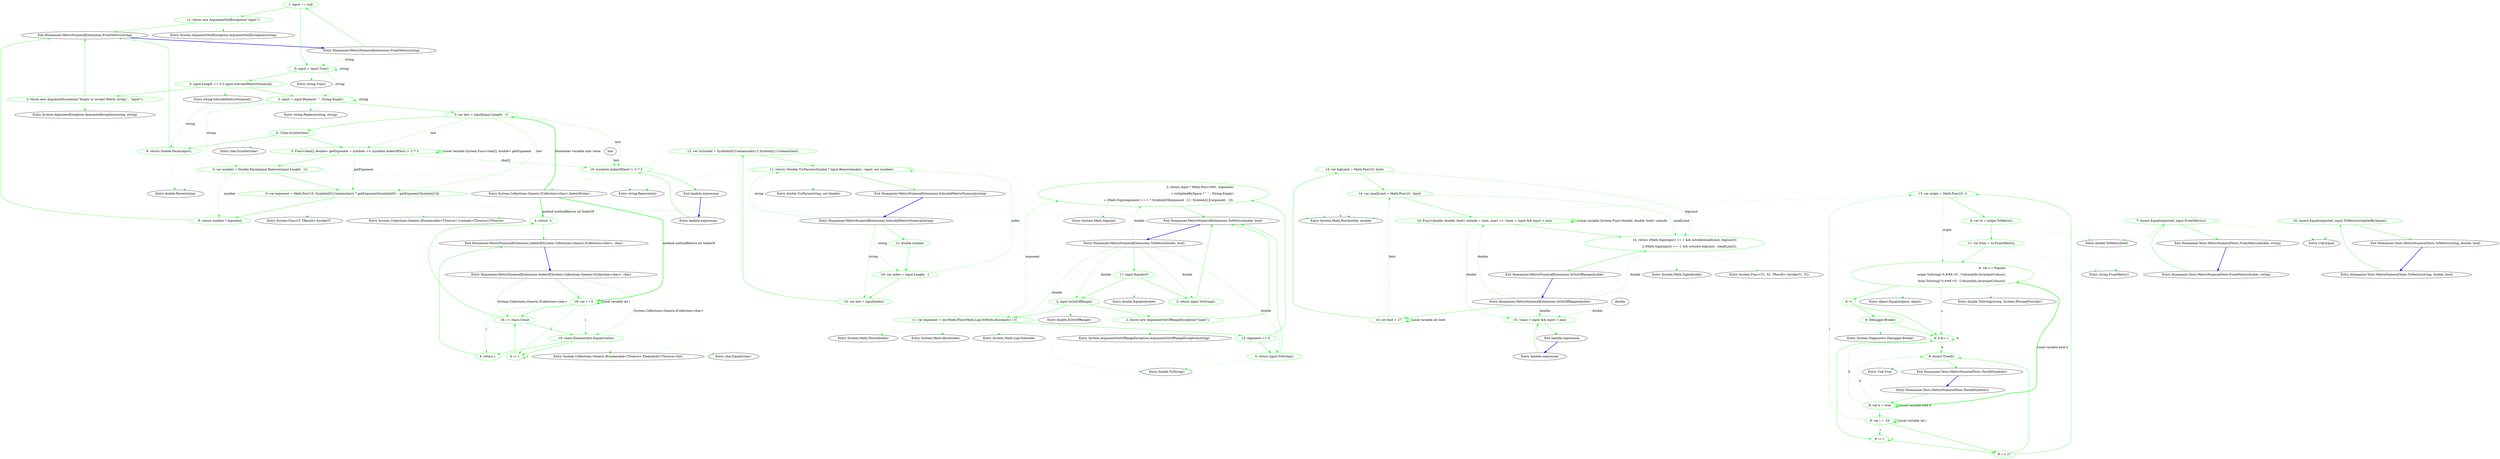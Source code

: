 digraph  {
d1 [cluster="Humanizer.MetricNumeralExtensions.FromMetric(string)", color=green, community=0, label="1: input == null", span="82-82"];
d0 [cluster="Humanizer.MetricNumeralExtensions.FromMetric(string)", label="Entry Humanizer.MetricNumeralExtensions.FromMetric(string)", span="80-80"];
d2 [cluster="Humanizer.MetricNumeralExtensions.FromMetric(string)", color=green, community=0, label="11: throw new ArgumentNullException(''input'');", span="82-82"];
d3 [cluster="Humanizer.MetricNumeralExtensions.FromMetric(string)", color=green, community=0, label="0: input = input.Trim()", span="83-83"];
d4 [cluster="Humanizer.MetricNumeralExtensions.FromMetric(string)", color=green, community=0, label="0: input.Length == 0 || input.IsInvalidMetricNumeral()", span="84-84"];
d16 [cluster="string.Trim()", label="Entry string.Trim()", span="0-0"];
d6 [cluster="Humanizer.MetricNumeralExtensions.FromMetric(string)", color=green, community=0, label="3: input = input.Replace('' '', String.Empty)", span="86-86"];
d14 [cluster="Humanizer.MetricNumeralExtensions.FromMetric(string)", label="Exit Humanizer.MetricNumeralExtensions.FromMetric(string)", span="80-80"];
d15 [cluster="System.ArgumentNullException.ArgumentNullException(string)", label="Entry System.ArgumentNullException.ArgumentNullException(string)", span="0-0"];
d5 [cluster="Humanizer.MetricNumeralExtensions.FromMetric(string)", color=green, community=0, label="2: throw new ArgumentException(''Empty or invalid Metric string.'', ''input'');", span="85-85"];
d17 [cluster="string.IsInvalidMetricNumeral()", label="Entry string.IsInvalidMetricNumeral()", span="146-146"];
d7 [cluster="Humanizer.MetricNumeralExtensions.FromMetric(string)", color=green, community=0, label="5: var last = input[input.Length - 1]", span="87-87"];
d19 [cluster="string.Replace(string, string)", label="Entry string.Replace(string, string)", span="0-0"];
d9 [cluster="Humanizer.MetricNumeralExtensions.FromMetric(string)", color=green, community=0, label="9: return Double.Parse(input);", span="88-88"];
d11 [cluster="Humanizer.MetricNumeralExtensions.FromMetric(string)", color=green, community=0, label="0: var number = Double.Parse(input.Remove(input.Length - 1))", span="90-90"];
d18 [cluster="System.ArgumentException.ArgumentException(string, string)", label="Entry System.ArgumentException.ArgumentException(string, string)", span="0-0"];
d29 [cluster="System.Collections.Generic.ICollection<char>.IndexOf(char)", label="Entry System.Collections.Generic.ICollection<char>.IndexOf(char)", span="164-164"];
d8 [cluster="Humanizer.MetricNumeralExtensions.FromMetric(string)", color=green, community=0, label="0: !Char.IsLetter(last)", span="88-88"];
d10 [cluster="Humanizer.MetricNumeralExtensions.FromMetric(string)", color=green, community=0, label="5: Func<char[], double> getExponent = symbols => (symbols.IndexOf(last) + 1) * 3", span="89-89"];
d27 [cluster="lambda expression", color=green, community=0, label="19: (symbols.IndexOf(last) + 1) * 3", span="89-89"];
d12 [cluster="Humanizer.MetricNumeralExtensions.FromMetric(string)", color=green, community=0, label="0: var exponent = Math.Pow(10, Symbols[0].Contains(last) ? getExponent(Symbols[0]) : -getExponent(Symbols[1]))", span="91-91"];
d21 [cluster="double.Parse(string)", label="Entry double.Parse(string)", span="0-0"];
d22 [cluster="string.Remove(int)", label="Entry string.Remove(int)", span="0-0"];
d13 [cluster="Humanizer.MetricNumeralExtensions.FromMetric(string)", color=green, community=0, label="9: return number * exponent;", span="92-92"];
d20 [cluster="char.IsLetter(char)", label="Entry char.IsLetter(char)", span="0-0"];
d78 [label=last, span=""];
d26 [cluster="lambda expression", label="Entry lambda expression", span="89-89"];
d28 [cluster="lambda expression", label="Exit lambda expression", span="89-89"];
d23 [cluster="System.Collections.Generic.IEnumerable<TSource>.Contains<TSource>(TSource)", label="Entry System.Collections.Generic.IEnumerable<TSource>.Contains<TSource>(TSource)", span="0-0"];
d24 [cluster="System.Func<T, TResult>.Invoke(T)", label="Entry System.Func<T, TResult>.Invoke(T)", span="0-0"];
d25 [cluster="System.Math.Pow(double, double)", label="Entry System.Math.Pow(double, double)", span="0-0"];
d31 [cluster="Humanizer.MetricNumeralExtensions.ToMetric(double, bool)", color=green, community=0, label="17: input.Equals(0)", span="112-112"];
d30 [cluster="Humanizer.MetricNumeralExtensions.ToMetric(double, bool)", label="Entry Humanizer.MetricNumeralExtensions.ToMetric(double, bool)", span="110-110"];
d32 [cluster="Humanizer.MetricNumeralExtensions.ToMetric(double, bool)", color=green, community=0, label="3: return input.ToString();", span="112-112"];
d33 [cluster="Humanizer.MetricNumeralExtensions.ToMetric(double, bool)", color=green, community=0, label="2: input.IsOutOfRange()", span="113-113"];
d40 [cluster="double.Equals(double)", label="Entry double.Equals(double)", span="0-0"];
d39 [cluster="Humanizer.MetricNumeralExtensions.ToMetric(double, bool)", label="Exit Humanizer.MetricNumeralExtensions.ToMetric(double, bool)", span="110-110"];
d41 [cluster="double.ToString()", label="Entry double.ToString()", span="0-0"];
d34 [cluster="Humanizer.MetricNumeralExtensions.ToMetric(double, bool)", color=green, community=0, label="2: throw new ArgumentOutOfRangeException(''input'');", span="113-113"];
d35 [cluster="Humanizer.MetricNumeralExtensions.ToMetric(double, bool)", color=green, community=0, label="11: var exponent = (int)Math.Floor(Math.Log10(Math.Abs(input)) / 3)", span="114-114"];
d42 [cluster="double.IsOutOfRange()", label="Entry double.IsOutOfRange()", span="126-126"];
d36 [cluster="Humanizer.MetricNumeralExtensions.ToMetric(double, bool)", color=green, community=0, label="12: exponent == 0", span="115-115"];
d44 [cluster="System.Math.Abs(double)", label="Entry System.Math.Abs(double)", span="0-0"];
d45 [cluster="System.Math.Log10(double)", label="Entry System.Math.Log10(double)", span="0-0"];
d46 [cluster="System.Math.Floor(double)", label="Entry System.Math.Floor(double)", span="0-0"];
d38 [cluster="Humanizer.MetricNumeralExtensions.ToMetric(double, bool)", color=green, community=0, label="2: return input * Math.Pow(1000, -exponent)\r\n                                + (isSplitedBySpace ? '' '' : String.Empty)\r\n                                + (Math.Sign(exponent) == 1 ? Symbols[0][exponent - 1] : Symbols[1][-exponent - 1]);", span="116-118"];
d37 [cluster="Humanizer.MetricNumeralExtensions.ToMetric(double, bool)", color=green, community=0, label="3: return input.ToString();", span="115-115"];
d47 [cluster="System.Math.Sign(int)", label="Entry System.Math.Sign(int)", span="0-0"];
d43 [cluster="System.ArgumentOutOfRangeException.ArgumentOutOfRangeException(string)", label="Entry System.ArgumentOutOfRangeException.ArgumentOutOfRangeException(string)", span="0-0"];
d49 [cluster="Humanizer.MetricNumeralExtensions.IsOutOfRange(double)", color=green, community=0, label="14: int limit = 27", span="128-128"];
d48 [cluster="Humanizer.MetricNumeralExtensions.IsOutOfRange(double)", label="Entry Humanizer.MetricNumeralExtensions.IsOutOfRange(double)", span="126-126"];
d50 [cluster="Humanizer.MetricNumeralExtensions.IsOutOfRange(double)", color=green, community=0, label="14: var bigLimit = Math.Pow(10, limit)", span="129-129"];
d51 [cluster="Humanizer.MetricNumeralExtensions.IsOutOfRange(double)", color=green, community=0, label="14: var smallLimit = Math.Pow(10, -limit)", span="130-130"];
d52 [cluster="Humanizer.MetricNumeralExtensions.IsOutOfRange(double)", color=green, community=0, label="14: Func<double, double, bool> outside = (min, max) => !(max > input && input > min)", span="131-131"];
d53 [cluster="Humanizer.MetricNumeralExtensions.IsOutOfRange(double)", color=green, community=0, label="14: return (Math.Sign(input) == 1 && outside(smallLimit, bigLimit))\r\n                               || (Math.Sign(input) == -1 && outside(-bigLimit, -smallLimit));", span="132-133"];
d58 [cluster="lambda expression", color=green, community=0, label="10: !(max > input && input > min)", span="131-131"];
d79 [label=double, span=""];
d57 [cluster="lambda expression", label="Entry lambda expression", span="131-131"];
d59 [cluster="lambda expression", label="Exit lambda expression", span="131-131"];
d54 [cluster="Humanizer.MetricNumeralExtensions.IsOutOfRange(double)", label="Exit Humanizer.MetricNumeralExtensions.IsOutOfRange(double)", span="126-126"];
d55 [cluster="System.Math.Sign(double)", label="Entry System.Math.Sign(double)", span="0-0"];
d56 [cluster="System.Func<T1, T2, TResult>.Invoke(T1, T2)", label="Entry System.Func<T1, T2, TResult>.Invoke(T1, T2)", span="0-0"];
d61 [cluster="Humanizer.MetricNumeralExtensions.IsInvalidMetricNumeral(string)", color=green, community=0, label="12: double number", span="148-148"];
d60 [cluster="Humanizer.MetricNumeralExtensions.IsInvalidMetricNumeral(string)", label="Entry Humanizer.MetricNumeralExtensions.IsInvalidMetricNumeral(string)", span="146-146"];
d62 [cluster="Humanizer.MetricNumeralExtensions.IsInvalidMetricNumeral(string)", color=green, community=0, label="16: var index = input.Length - 1", span="149-149"];
d63 [cluster="Humanizer.MetricNumeralExtensions.IsInvalidMetricNumeral(string)", color=green, community=0, label="10: var last = input[index]", span="150-150"];
d65 [cluster="Humanizer.MetricNumeralExtensions.IsInvalidMetricNumeral(string)", color=green, community=0, label="11: return !Double.TryParse(isSymbol ? input.Remove(index) : input, out number);", span="152-152"];
d64 [cluster="Humanizer.MetricNumeralExtensions.IsInvalidMetricNumeral(string)", color=green, community=0, label="12: var isSymbol = Symbols[0].Contains(last) || Symbols[1].Contains(last)", span="151-151"];
d66 [cluster="Humanizer.MetricNumeralExtensions.IsInvalidMetricNumeral(string)", label="Exit Humanizer.MetricNumeralExtensions.IsInvalidMetricNumeral(string)", span="146-146"];
d67 [cluster="double.TryParse(string, out double)", label="Entry double.TryParse(string, out double)", span="0-0"];
d69 [cluster="Humanizer.MetricNumeralExtensions.IndexOf(System.Collections.Generic.ICollection<char>, char)", color=green, community=0, label="18: var i = 0", span="166-166"];
d68 [cluster="Humanizer.MetricNumeralExtensions.IndexOf(System.Collections.Generic.ICollection<char>, char)", label="Entry Humanizer.MetricNumeralExtensions.IndexOf(System.Collections.Generic.ICollection<char>, char)", span="164-164"];
d70 [cluster="Humanizer.MetricNumeralExtensions.IndexOf(System.Collections.Generic.ICollection<char>, char)", color=green, community=0, label="18: i < chars.Count", span="166-166"];
d71 [cluster="Humanizer.MetricNumeralExtensions.IndexOf(System.Collections.Generic.ICollection<char>, char)", color=green, community=0, label="18: chars.ElementAt(i).Equals(value)", span="167-167"];
d72 [cluster="Humanizer.MetricNumeralExtensions.IndexOf(System.Collections.Generic.ICollection<char>, char)", color=green, community=0, label="4: return i;", span="168-168"];
d73 [cluster="Humanizer.MetricNumeralExtensions.IndexOf(System.Collections.Generic.ICollection<char>, char)", color=green, community=0, label="4: i++", span="166-166"];
d74 [cluster="Humanizer.MetricNumeralExtensions.IndexOf(System.Collections.Generic.ICollection<char>, char)", color=green, community=0, label="4: return -1;", span="169-169"];
d76 [cluster="System.Collections.Generic.IEnumerable<TSource>.ElementAt<TSource>(int)", label="Entry System.Collections.Generic.IEnumerable<TSource>.ElementAt<TSource>(int)", span="0-0"];
d77 [cluster="char.Equals(char)", label="Entry char.Equals(char)", span="0-0"];
d75 [cluster="Humanizer.MetricNumeralExtensions.IndexOf(System.Collections.Generic.ICollection<char>, char)", label="Exit Humanizer.MetricNumeralExtensions.IndexOf(System.Collections.Generic.ICollection<char>, char)", span="164-164"];
m0_26 [cluster="System.Diagnostics.Debugger.Break()", file="MetricNumeralTests.cs", label="Entry System.Diagnostics.Debugger.Break()", span="0-0"];
m0_0 [cluster="Humanizer.Tests.MetricNumeralTests.ToMetric(string, double, bool)", file="MetricNumeralTests.cs", label="Entry Humanizer.Tests.MetricNumeralTests.ToMetric(string, double, bool)", span="16-16"];
m0_1 [cluster="Humanizer.Tests.MetricNumeralTests.ToMetric(string, double, bool)", color=green, community=0, file="MetricNumeralTests.cs", label="16: Assert.Equal(expected, input.ToMetric(isSplitedBySpace))", span="18-18"];
m0_2 [cluster="Humanizer.Tests.MetricNumeralTests.ToMetric(string, double, bool)", file="MetricNumeralTests.cs", label="Exit Humanizer.Tests.MetricNumeralTests.ToMetric(string, double, bool)", span="16-16"];
m0_24 [cluster="double.ToString(string, System.IFormatProvider)", file="MetricNumeralTests.cs", label="Entry double.ToString(string, System.IFormatProvider)", span="0-0"];
m0_8 [cluster="string.FromMetric()", file="MetricNumeralTests.cs", label="Entry string.FromMetric()", span="80-80"];
m0_27 [cluster="Unk.True", file="MetricNumeralTests.cs", label="Entry Unk.True", span=""];
m0_9 [cluster="Humanizer.Tests.MetricNumeralTests.TestAllSymbols()", file="MetricNumeralTests.cs", label="Entry Humanizer.Tests.MetricNumeralTests.TestAllSymbols()", span="33-33"];
m0_10 [cluster="Humanizer.Tests.MetricNumeralTests.TestAllSymbols()", color=green, community=0, file="MetricNumeralTests.cs", label="8: var b = true", span="35-35"];
m0_11 [cluster="Humanizer.Tests.MetricNumeralTests.TestAllSymbols()", color=green, community=0, file="MetricNumeralTests.cs", label="8: var i = -24", span="36-36"];
m0_19 [cluster="Humanizer.Tests.MetricNumeralTests.TestAllSymbols()", color=green, community=0, file="MetricNumeralTests.cs", label="8: b &= c", span="48-48"];
m0_21 [cluster="Humanizer.Tests.MetricNumeralTests.TestAllSymbols()", color=green, community=0, file="MetricNumeralTests.cs", label="9: Assert.True(b)", span="50-50"];
m0_16 [cluster="Humanizer.Tests.MetricNumeralTests.TestAllSymbols()", color=green, community=0, file="MetricNumeralTests.cs", label="8: var c = Equals(\r\n                                        origin.ToString(''0.##E+0'', CultureInfo.InvariantCulture),\r\n                                        from.ToString(''0.##E+0'', CultureInfo.InvariantCulture))", span="42-44"];
m0_12 [cluster="Humanizer.Tests.MetricNumeralTests.TestAllSymbols()", color=green, community=0, file="MetricNumeralTests.cs", label="8: i < 27", span="36-36"];
m0_13 [cluster="Humanizer.Tests.MetricNumeralTests.TestAllSymbols()", color=green, community=0, file="MetricNumeralTests.cs", label="13: var origin = Math.Pow(10, i)", span="38-38"];
m0_20 [cluster="Humanizer.Tests.MetricNumeralTests.TestAllSymbols()", color=green, community=0, file="MetricNumeralTests.cs", label="8: i++", span="36-36"];
m0_17 [cluster="Humanizer.Tests.MetricNumeralTests.TestAllSymbols()", color=green, community=0, file="MetricNumeralTests.cs", label="8: !c", span="45-45"];
m0_18 [cluster="Humanizer.Tests.MetricNumeralTests.TestAllSymbols()", color=green, community=0, file="MetricNumeralTests.cs", label="9: Debugger.Break()", span="46-46"];
m0_14 [cluster="Humanizer.Tests.MetricNumeralTests.TestAllSymbols()", color=green, community=0, file="MetricNumeralTests.cs", label="9: var to = origin.ToMetric()", span="39-39"];
m0_15 [cluster="Humanizer.Tests.MetricNumeralTests.TestAllSymbols()", color=green, community=0, file="MetricNumeralTests.cs", label="11: var from = to.FromMetric()", span="40-40"];
m0_22 [cluster="Humanizer.Tests.MetricNumeralTests.TestAllSymbols()", file="MetricNumeralTests.cs", label="Exit Humanizer.Tests.MetricNumeralTests.TestAllSymbols()", span="33-33"];
m0_25 [cluster="object.Equals(object, object)", file="MetricNumeralTests.cs", label="Entry object.Equals(object, object)", span="0-0"];
m0_4 [cluster="Unk.Equal", file="MetricNumeralTests.cs", label="Entry Unk.Equal", span=""];
m0_3 [cluster="double.ToMetric(bool)", file="MetricNumeralTests.cs", label="Entry double.ToMetric(bool)", span="110-110"];
m0_5 [cluster="Humanizer.Tests.MetricNumeralTests.FromMetric(double, string)", file="MetricNumeralTests.cs", label="Entry Humanizer.Tests.MetricNumeralTests.FromMetric(double, string)", span="27-27"];
m0_6 [cluster="Humanizer.Tests.MetricNumeralTests.FromMetric(double, string)", color=green, community=0, file="MetricNumeralTests.cs", label="7: Assert.Equal(expected, input.FromMetric())", span="29-29"];
m0_7 [cluster="Humanizer.Tests.MetricNumeralTests.FromMetric(double, string)", file="MetricNumeralTests.cs", label="Exit Humanizer.Tests.MetricNumeralTests.FromMetric(double, string)", span="27-27"];
d1 -> d2  [color=green, key=0, style=solid];
d1 -> d3  [color=green, key=0, style=solid];
d0 -> d1  [color=green, key=0, style=solid];
d0 -> d3  [color=green, key=1, label=string, style=dashed];
d2 -> d14  [color=green, key=0, style=solid];
d2 -> d15  [color=green, key=2, style=dotted];
d3 -> d3  [color=green, key=1, label=string, style=dashed];
d3 -> d4  [color=green, key=0, style=solid];
d3 -> d16  [color=green, key=2, style=dotted];
d3 -> d6  [color=green, key=1, label=string, style=dashed];
d4 -> d5  [color=green, key=0, style=solid];
d4 -> d6  [color=green, key=0, style=solid];
d4 -> d17  [color=green, key=2, style=dotted];
d6 -> d6  [color=green, key=1, label=string, style=dashed];
d6 -> d7  [color=green, key=0, style=solid];
d6 -> d19  [color=green, key=2, style=dotted];
d6 -> d9  [color=green, key=1, label=string, style=dashed];
d6 -> d11  [color=green, key=1, label=string, style=dashed];
d14 -> d0  [color=blue, key=0, style=bold];
d5 -> d14  [color=green, key=0, style=solid];
d5 -> d18  [color=green, key=2, style=dotted];
d7 -> d8  [color=green, key=0, style=solid];
d7 -> d10  [color=green, key=1, label=last, style=dashed];
d7 -> d27  [color=green, key=1, label=last, style=dashed];
d7 -> d12  [color=green, key=1, label=last, style=dashed];
d9 -> d14  [color=green, key=0, style=solid];
d9 -> d21  [color=green, key=2, style=dotted];
d11 -> d12  [color=green, key=0, style=solid];
d11 -> d22  [color=green, key=2, style=dotted];
d11 -> d21  [color=green, key=2, style=dotted];
d11 -> d13  [color=green, key=1, label=number, style=dashed];
d29 -> d7  [color=green, key=3, label="Parameter variable char value", style=bold];
d29 -> d69  [color=green, key=3, label="method methodReturn int IndexOf", style=bold];
d29 -> d74  [color=green, key=3, label="method methodReturn int IndexOf", style=bold];
d8 -> d9  [color=green, key=0, style=solid];
d8 -> d10  [color=green, key=0, style=solid];
d8 -> d20  [color=green, key=2, style=dotted];
d10 -> d11  [color=green, key=0, style=solid];
d10 -> d10  [color=green, key=3, label="Local variable System.Func<char[], double> getExponent", style=bold];
d10 -> d27  [color=green, key=1, label="char[]", style=dashed];
d10 -> d12  [color=green, key=1, label=getExponent, style=dashed];
d27 -> d28  [color=green, key=0, style=solid];
d27 -> d29  [color=green, key=2, style=dotted];
d12 -> d13  [color=green, key=0, style=solid];
d12 -> d23  [color=green, key=2, style=dotted];
d12 -> d24  [color=green, key=2, style=dotted];
d12 -> d25  [color=green, key=2, style=dotted];
d13 -> d14  [color=green, key=0, style=solid];
d78 -> d27  [color=green, key=1, label=last, style=dashed];
d26 -> d27  [color=green, key=0, style=solid];
d28 -> d26  [color=blue, key=0, style=bold];
d31 -> d32  [color=green, key=0, style=solid];
d31 -> d33  [color=green, key=0, style=solid];
d31 -> d40  [color=green, key=2, style=dotted];
d30 -> d31  [color=green, key=0, style=solid];
d30 -> d32  [color=green, key=1, label=double, style=dashed];
d30 -> d33  [color=green, key=1, label=double, style=dashed];
d30 -> d35  [color=green, key=1, label=double, style=dashed];
d30 -> d37  [color=green, key=1, label=double, style=dashed];
d30 -> d38  [color=green, key=1, label=double, style=dashed];
d32 -> d39  [color=green, key=0, style=solid];
d32 -> d41  [color=green, key=2, style=dotted];
d33 -> d34  [color=green, key=0, style=solid];
d33 -> d35  [color=green, key=0, style=solid];
d33 -> d42  [color=green, key=2, style=dotted];
d39 -> d30  [color=blue, key=0, style=bold];
d34 -> d39  [color=green, key=0, style=solid];
d34 -> d43  [color=green, key=2, style=dotted];
d35 -> d36  [color=green, key=0, style=solid];
d35 -> d44  [color=green, key=2, style=dotted];
d35 -> d45  [color=green, key=2, style=dotted];
d35 -> d46  [color=green, key=2, style=dotted];
d35 -> d38  [color=green, key=1, label=exponent, style=dashed];
d36 -> d37  [color=green, key=0, style=solid];
d36 -> d38  [color=green, key=0, style=solid];
d38 -> d39  [color=green, key=0, style=solid];
d38 -> d25  [color=green, key=2, style=dotted];
d38 -> d47  [color=green, key=2, style=dotted];
d37 -> d39  [color=green, key=0, style=solid];
d37 -> d41  [color=green, key=2, style=dotted];
d49 -> d49  [color=green, key=3, label="Local variable int limit", style=bold];
d49 -> d50  [color=green, key=0, style=solid];
d49 -> d51  [color=green, key=1, label=limit, style=dashed];
d48 -> d49  [color=green, key=0, style=solid];
d48 -> d52  [color=green, key=1, label=double, style=dashed];
d48 -> d58  [color=green, key=1, label=double, style=dashed];
d48 -> d53  [color=green, key=1, label=double, style=dashed];
d50 -> d53  [color=green, key=1, label=bigLimit, style=dashed];
d50 -> d51  [color=green, key=0, style=solid];
d50 -> d25  [color=green, key=2, style=dotted];
d51 -> d52  [color=green, key=0, style=solid];
d51 -> d53  [color=green, key=1, label=smallLimit, style=dashed];
d51 -> d25  [color=green, key=2, style=dotted];
d52 -> d52  [color=green, key=3, label="Local variable System.Func<double, double, bool> outside", style=bold];
d52 -> d53  [color=green, key=0, style=solid];
d52 -> d58  [color=green, key=1, label=double, style=dashed];
d53 -> d54  [color=green, key=0, style=solid];
d53 -> d55  [color=green, key=2, style=dotted];
d53 -> d56  [color=green, key=2, style=dotted];
d58 -> d59  [color=green, key=0, style=solid];
d79 -> d58  [color=green, key=1, label=double, style=dashed];
d57 -> d58  [color=green, key=0, style=solid];
d59 -> d57  [color=blue, key=0, style=bold];
d54 -> d48  [color=blue, key=0, style=bold];
d61 -> d62  [color=green, key=0, style=solid];
d60 -> d61  [color=green, key=0, style=solid];
d60 -> d62  [color=green, key=1, label=string, style=dashed];
d60 -> d63  [color=green, key=1, label=string, style=dashed];
d60 -> d65  [color=green, key=1, label=string, style=dashed];
d62 -> d63  [color=green, key=0, style=solid];
d62 -> d65  [color=green, key=1, label=index, style=dashed];
d63 -> d64  [color=green, key=0, style=solid];
d65 -> d66  [color=green, key=0, style=solid];
d65 -> d22  [color=green, key=2, style=dotted];
d65 -> d67  [color=green, key=2, style=dotted];
d64 -> d65  [color=green, key=0, style=solid];
d64 -> d23  [color=green, key=2, style=dotted];
d66 -> d60  [color=blue, key=0, style=bold];
d69 -> d69  [color=green, key=3, label="Local variable int i", style=bold];
d69 -> d70  [color=green, key=0, style=solid];
d69 -> d71  [color=green, key=1, label=i, style=dashed];
d69 -> d72  [color=green, key=1, label=i, style=dashed];
d69 -> d73  [color=green, key=1, label=i, style=dashed];
d68 -> d69  [color=green, key=0, style=solid];
d68 -> d70  [color=green, key=1, label="System.Collections.Generic.ICollection<char>", style=dashed];
d68 -> d71  [color=green, key=1, label="System.Collections.Generic.ICollection<char>", style=dashed];
d70 -> d71  [color=green, key=0, style=solid];
d70 -> d74  [color=green, key=0, style=solid];
d71 -> d72  [color=green, key=0, style=solid];
d71 -> d73  [color=green, key=0, style=solid];
d71 -> d76  [color=green, key=2, style=dotted];
d71 -> d77  [color=green, key=2, style=dotted];
d72 -> d75  [color=green, key=0, style=solid];
d73 -> d70  [color=green, key=0, style=solid];
d73 -> d73  [color=green, key=1, label=i, style=dashed];
d74 -> d75  [color=green, key=0, style=solid];
d75 -> d68  [color=blue, key=0, style=bold];
m0_0 -> m0_1  [color=green, key=0, style=solid];
m0_1 -> m0_2  [color=green, key=0, style=solid];
m0_1 -> m0_3  [color=green, key=2, style=dotted];
m0_1 -> m0_4  [color=green, key=2, style=dotted];
m0_2 -> m0_0  [color=blue, key=0, style=bold];
m0_9 -> m0_10  [color=green, key=0, style=solid];
m0_10 -> m0_10  [color=green, key=3, label="Local variable bool b", style=bold];
m0_10 -> m0_11  [color=green, key=0, style=solid];
m0_10 -> m0_19  [color=green, key=1, label=b, style=dashed];
m0_10 -> m0_21  [color=green, key=1, label=b, style=dashed];
m0_10 -> m0_16  [color=green, key=3, label="Local variable bool b", style=bold];
m0_11 -> m0_11  [color=green, key=3, label="Local variable int i", style=bold];
m0_11 -> m0_12  [color=green, key=0, style=solid];
m0_11 -> m0_13  [color=green, key=1, label=i, style=dashed];
m0_11 -> m0_20  [color=green, key=1, label=i, style=dashed];
m0_19 -> m0_19  [color=green, key=1, label=b, style=dashed];
m0_19 -> m0_20  [color=green, key=0, style=solid];
m0_19 -> m0_21  [color=green, key=1, label=b, style=dashed];
m0_21 -> m0_22  [color=green, key=0, style=solid];
m0_21 -> m0_27  [color=green, key=2, style=dotted];
m0_16 -> m0_19  [color=green, key=1, label=c, style=dashed];
m0_16 -> m0_17  [color=green, key=0, style=solid];
m0_16 -> m0_24  [color=green, key=2, style=dotted];
m0_16 -> m0_25  [color=green, key=2, style=dotted];
m0_12 -> m0_21  [color=green, key=0, style=solid];
m0_12 -> m0_13  [color=green, key=0, style=solid];
m0_13 -> m0_14  [color=green, key=0, style=solid];
m0_13 -> d25  [color=green, key=2, style=dotted];
m0_13 -> m0_16  [color=green, key=1, label=origin, style=dashed];
m0_20 -> m0_12  [color=green, key=0, style=solid];
m0_20 -> m0_20  [color=green, key=1, label=i, style=dashed];
m0_17 -> m0_19  [color=green, key=0, style=solid];
m0_17 -> m0_18  [color=green, key=0, style=solid];
m0_18 -> m0_19  [color=green, key=0, style=solid];
m0_18 -> m0_26  [color=green, key=2, style=dotted];
m0_14 -> m0_15  [color=green, key=0, style=solid];
m0_14 -> m0_3  [color=green, key=2, style=dotted];
m0_15 -> m0_16  [color=green, key=0, style=solid];
m0_15 -> m0_8  [color=green, key=2, style=dotted];
m0_22 -> m0_9  [color=blue, key=0, style=bold];
m0_5 -> m0_6  [color=green, key=0, style=solid];
m0_6 -> m0_7  [color=green, key=0, style=solid];
m0_6 -> m0_8  [color=green, key=2, style=dotted];
m0_6 -> m0_4  [color=green, key=2, style=dotted];
m0_7 -> m0_5  [color=blue, key=0, style=bold];
}
